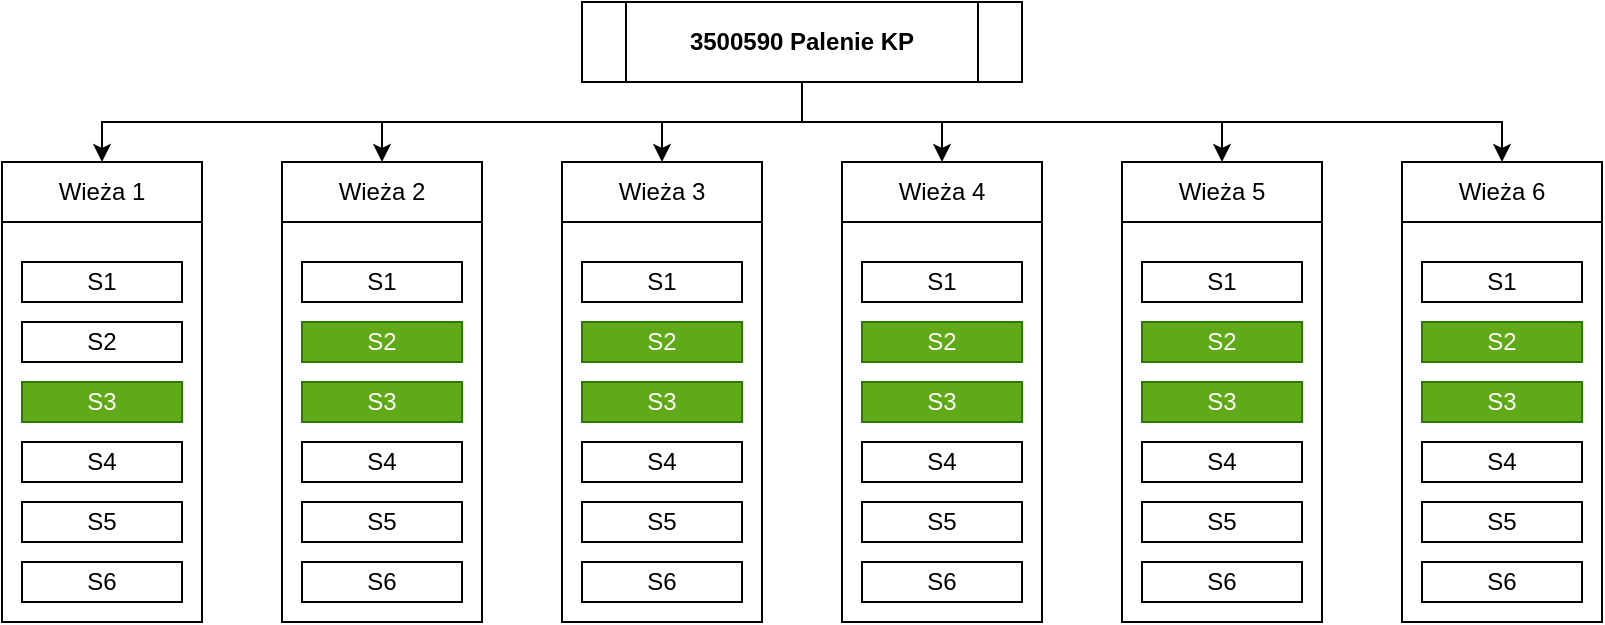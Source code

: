 <mxfile version="24.2.5" type="github">
  <diagram name="Strona-1" id="AZuU2RG3B2MmnvAVzGZ7">
    <mxGraphModel dx="1077" dy="652" grid="1" gridSize="10" guides="1" tooltips="1" connect="1" arrows="1" fold="1" page="1" pageScale="1" pageWidth="827" pageHeight="1169" math="0" shadow="0">
      <root>
        <mxCell id="0" />
        <mxCell id="1" parent="0" />
        <mxCell id="F-b2VLfFVy86jb7a6XMS-57" value="" style="rounded=0;whiteSpace=wrap;html=1;" vertex="1" parent="1">
          <mxGeometry x="140" y="80" width="100" height="230" as="geometry" />
        </mxCell>
        <mxCell id="F-b2VLfFVy86jb7a6XMS-58" value="" style="rounded=0;whiteSpace=wrap;html=1;" vertex="1" parent="1">
          <mxGeometry x="280" y="80" width="100" height="230" as="geometry" />
        </mxCell>
        <mxCell id="F-b2VLfFVy86jb7a6XMS-59" value="" style="rounded=0;whiteSpace=wrap;html=1;" vertex="1" parent="1">
          <mxGeometry x="420" y="80" width="100" height="230" as="geometry" />
        </mxCell>
        <mxCell id="F-b2VLfFVy86jb7a6XMS-60" value="" style="rounded=0;whiteSpace=wrap;html=1;" vertex="1" parent="1">
          <mxGeometry x="560" y="80" width="100" height="230" as="geometry" />
        </mxCell>
        <mxCell id="F-b2VLfFVy86jb7a6XMS-61" value="" style="rounded=0;whiteSpace=wrap;html=1;" vertex="1" parent="1">
          <mxGeometry x="700" y="80" width="100" height="230" as="geometry" />
        </mxCell>
        <mxCell id="F-b2VLfFVy86jb7a6XMS-56" value="" style="rounded=0;whiteSpace=wrap;html=1;" vertex="1" parent="1">
          <mxGeometry y="80" width="100" height="230" as="geometry" />
        </mxCell>
        <mxCell id="F-b2VLfFVy86jb7a6XMS-45" style="edgeStyle=orthogonalEdgeStyle;rounded=0;orthogonalLoop=1;jettySize=auto;html=1;exitX=0.5;exitY=1;exitDx=0;exitDy=0;entryX=0.5;entryY=0;entryDx=0;entryDy=0;" edge="1" parent="1" source="F-b2VLfFVy86jb7a6XMS-1" target="F-b2VLfFVy86jb7a6XMS-3">
          <mxGeometry relative="1" as="geometry" />
        </mxCell>
        <mxCell id="F-b2VLfFVy86jb7a6XMS-47" style="edgeStyle=orthogonalEdgeStyle;rounded=0;orthogonalLoop=1;jettySize=auto;html=1;exitX=0.5;exitY=1;exitDx=0;exitDy=0;entryX=0.5;entryY=0;entryDx=0;entryDy=0;" edge="1" parent="1" source="F-b2VLfFVy86jb7a6XMS-1" target="F-b2VLfFVy86jb7a6XMS-10">
          <mxGeometry relative="1" as="geometry" />
        </mxCell>
        <mxCell id="F-b2VLfFVy86jb7a6XMS-48" style="edgeStyle=orthogonalEdgeStyle;rounded=0;orthogonalLoop=1;jettySize=auto;html=1;exitX=0.5;exitY=1;exitDx=0;exitDy=0;entryX=0.5;entryY=0;entryDx=0;entryDy=0;" edge="1" parent="1" source="F-b2VLfFVy86jb7a6XMS-1" target="F-b2VLfFVy86jb7a6XMS-17">
          <mxGeometry relative="1" as="geometry" />
        </mxCell>
        <mxCell id="F-b2VLfFVy86jb7a6XMS-49" style="edgeStyle=orthogonalEdgeStyle;rounded=0;orthogonalLoop=1;jettySize=auto;html=1;exitX=0.5;exitY=1;exitDx=0;exitDy=0;" edge="1" parent="1" source="F-b2VLfFVy86jb7a6XMS-1" target="F-b2VLfFVy86jb7a6XMS-24">
          <mxGeometry relative="1" as="geometry" />
        </mxCell>
        <mxCell id="F-b2VLfFVy86jb7a6XMS-50" style="edgeStyle=orthogonalEdgeStyle;rounded=0;orthogonalLoop=1;jettySize=auto;html=1;exitX=0.5;exitY=1;exitDx=0;exitDy=0;entryX=0.5;entryY=0;entryDx=0;entryDy=0;" edge="1" parent="1" source="F-b2VLfFVy86jb7a6XMS-1" target="F-b2VLfFVy86jb7a6XMS-31">
          <mxGeometry relative="1" as="geometry" />
        </mxCell>
        <mxCell id="F-b2VLfFVy86jb7a6XMS-51" style="edgeStyle=orthogonalEdgeStyle;rounded=0;orthogonalLoop=1;jettySize=auto;html=1;exitX=0.5;exitY=1;exitDx=0;exitDy=0;" edge="1" parent="1" source="F-b2VLfFVy86jb7a6XMS-1" target="F-b2VLfFVy86jb7a6XMS-38">
          <mxGeometry relative="1" as="geometry" />
        </mxCell>
        <mxCell id="F-b2VLfFVy86jb7a6XMS-1" value="&lt;b&gt;3500590 Palenie KP&lt;/b&gt;" style="shape=process;whiteSpace=wrap;html=1;backgroundOutline=1;gradientColor=none;gradientDirection=radial;" vertex="1" parent="1">
          <mxGeometry x="290" width="220" height="40" as="geometry" />
        </mxCell>
        <mxCell id="F-b2VLfFVy86jb7a6XMS-3" value="Wieża 1" style="rounded=0;whiteSpace=wrap;html=1;" vertex="1" parent="1">
          <mxGeometry y="80" width="100" height="30" as="geometry" />
        </mxCell>
        <mxCell id="F-b2VLfFVy86jb7a6XMS-4" value="S1" style="rounded=0;whiteSpace=wrap;html=1;" vertex="1" parent="1">
          <mxGeometry x="10" y="130" width="80" height="20" as="geometry" />
        </mxCell>
        <mxCell id="F-b2VLfFVy86jb7a6XMS-5" value="S2" style="rounded=0;whiteSpace=wrap;html=1;" vertex="1" parent="1">
          <mxGeometry x="10" y="160" width="80" height="20" as="geometry" />
        </mxCell>
        <mxCell id="F-b2VLfFVy86jb7a6XMS-6" value="S3" style="rounded=0;whiteSpace=wrap;html=1;fillColor=#60a917;strokeColor=#2D7600;fontColor=#ffffff;" vertex="1" parent="1">
          <mxGeometry x="10" y="190" width="80" height="20" as="geometry" />
        </mxCell>
        <mxCell id="F-b2VLfFVy86jb7a6XMS-7" value="S4" style="rounded=0;whiteSpace=wrap;html=1;" vertex="1" parent="1">
          <mxGeometry x="10" y="220" width="80" height="20" as="geometry" />
        </mxCell>
        <mxCell id="F-b2VLfFVy86jb7a6XMS-8" value="S5" style="rounded=0;whiteSpace=wrap;html=1;" vertex="1" parent="1">
          <mxGeometry x="10" y="250" width="80" height="20" as="geometry" />
        </mxCell>
        <mxCell id="F-b2VLfFVy86jb7a6XMS-9" value="S6" style="rounded=0;whiteSpace=wrap;html=1;" vertex="1" parent="1">
          <mxGeometry x="10" y="280" width="80" height="20" as="geometry" />
        </mxCell>
        <mxCell id="F-b2VLfFVy86jb7a6XMS-10" value="Wieża 2" style="rounded=0;whiteSpace=wrap;html=1;" vertex="1" parent="1">
          <mxGeometry x="140" y="80" width="100" height="30" as="geometry" />
        </mxCell>
        <mxCell id="F-b2VLfFVy86jb7a6XMS-11" value="S1" style="rounded=0;whiteSpace=wrap;html=1;" vertex="1" parent="1">
          <mxGeometry x="150" y="130" width="80" height="20" as="geometry" />
        </mxCell>
        <mxCell id="F-b2VLfFVy86jb7a6XMS-12" value="S2" style="rounded=0;whiteSpace=wrap;html=1;fillColor=#60a917;strokeColor=#2D7600;fontColor=#ffffff;" vertex="1" parent="1">
          <mxGeometry x="150" y="160" width="80" height="20" as="geometry" />
        </mxCell>
        <mxCell id="F-b2VLfFVy86jb7a6XMS-13" value="S3" style="rounded=0;whiteSpace=wrap;html=1;fillColor=#60a917;strokeColor=#2D7600;fontColor=#ffffff;" vertex="1" parent="1">
          <mxGeometry x="150" y="190" width="80" height="20" as="geometry" />
        </mxCell>
        <mxCell id="F-b2VLfFVy86jb7a6XMS-14" value="S4" style="rounded=0;whiteSpace=wrap;html=1;" vertex="1" parent="1">
          <mxGeometry x="150" y="220" width="80" height="20" as="geometry" />
        </mxCell>
        <mxCell id="F-b2VLfFVy86jb7a6XMS-15" value="S5" style="rounded=0;whiteSpace=wrap;html=1;" vertex="1" parent="1">
          <mxGeometry x="150" y="250" width="80" height="20" as="geometry" />
        </mxCell>
        <mxCell id="F-b2VLfFVy86jb7a6XMS-16" value="S6" style="rounded=0;whiteSpace=wrap;html=1;" vertex="1" parent="1">
          <mxGeometry x="150" y="280" width="80" height="20" as="geometry" />
        </mxCell>
        <mxCell id="F-b2VLfFVy86jb7a6XMS-17" value="Wieża 3" style="rounded=0;whiteSpace=wrap;html=1;" vertex="1" parent="1">
          <mxGeometry x="280" y="80" width="100" height="30" as="geometry" />
        </mxCell>
        <mxCell id="F-b2VLfFVy86jb7a6XMS-18" value="S1" style="rounded=0;whiteSpace=wrap;html=1;" vertex="1" parent="1">
          <mxGeometry x="290" y="130" width="80" height="20" as="geometry" />
        </mxCell>
        <mxCell id="F-b2VLfFVy86jb7a6XMS-19" value="S2" style="rounded=0;whiteSpace=wrap;html=1;fillColor=#60a917;strokeColor=#2D7600;fontColor=#ffffff;" vertex="1" parent="1">
          <mxGeometry x="290" y="160" width="80" height="20" as="geometry" />
        </mxCell>
        <mxCell id="F-b2VLfFVy86jb7a6XMS-20" value="S3" style="rounded=0;whiteSpace=wrap;html=1;fillColor=#60a917;strokeColor=#2D7600;fontColor=#ffffff;" vertex="1" parent="1">
          <mxGeometry x="290" y="190" width="80" height="20" as="geometry" />
        </mxCell>
        <mxCell id="F-b2VLfFVy86jb7a6XMS-21" value="S4" style="rounded=0;whiteSpace=wrap;html=1;" vertex="1" parent="1">
          <mxGeometry x="290" y="220" width="80" height="20" as="geometry" />
        </mxCell>
        <mxCell id="F-b2VLfFVy86jb7a6XMS-22" value="S5" style="rounded=0;whiteSpace=wrap;html=1;" vertex="1" parent="1">
          <mxGeometry x="290" y="250" width="80" height="20" as="geometry" />
        </mxCell>
        <mxCell id="F-b2VLfFVy86jb7a6XMS-23" value="S6" style="rounded=0;whiteSpace=wrap;html=1;" vertex="1" parent="1">
          <mxGeometry x="290" y="280" width="80" height="20" as="geometry" />
        </mxCell>
        <mxCell id="F-b2VLfFVy86jb7a6XMS-24" value="Wieża 4" style="rounded=0;whiteSpace=wrap;html=1;" vertex="1" parent="1">
          <mxGeometry x="420" y="80" width="100" height="30" as="geometry" />
        </mxCell>
        <mxCell id="F-b2VLfFVy86jb7a6XMS-25" value="S1" style="rounded=0;whiteSpace=wrap;html=1;" vertex="1" parent="1">
          <mxGeometry x="430" y="130" width="80" height="20" as="geometry" />
        </mxCell>
        <mxCell id="F-b2VLfFVy86jb7a6XMS-26" value="S2" style="rounded=0;whiteSpace=wrap;html=1;fillColor=#60a917;strokeColor=#2D7600;fontColor=#ffffff;" vertex="1" parent="1">
          <mxGeometry x="430" y="160" width="80" height="20" as="geometry" />
        </mxCell>
        <mxCell id="F-b2VLfFVy86jb7a6XMS-27" value="S3" style="rounded=0;whiteSpace=wrap;html=1;fillColor=#60a917;strokeColor=#2D7600;fontColor=#ffffff;" vertex="1" parent="1">
          <mxGeometry x="430" y="190" width="80" height="20" as="geometry" />
        </mxCell>
        <mxCell id="F-b2VLfFVy86jb7a6XMS-28" value="S4" style="rounded=0;whiteSpace=wrap;html=1;" vertex="1" parent="1">
          <mxGeometry x="430" y="220" width="80" height="20" as="geometry" />
        </mxCell>
        <mxCell id="F-b2VLfFVy86jb7a6XMS-29" value="S5" style="rounded=0;whiteSpace=wrap;html=1;" vertex="1" parent="1">
          <mxGeometry x="430" y="250" width="80" height="20" as="geometry" />
        </mxCell>
        <mxCell id="F-b2VLfFVy86jb7a6XMS-30" value="S6" style="rounded=0;whiteSpace=wrap;html=1;" vertex="1" parent="1">
          <mxGeometry x="430" y="280" width="80" height="20" as="geometry" />
        </mxCell>
        <mxCell id="F-b2VLfFVy86jb7a6XMS-31" value="Wieża 5" style="rounded=0;whiteSpace=wrap;html=1;" vertex="1" parent="1">
          <mxGeometry x="560" y="80" width="100" height="30" as="geometry" />
        </mxCell>
        <mxCell id="F-b2VLfFVy86jb7a6XMS-32" value="S1" style="rounded=0;whiteSpace=wrap;html=1;" vertex="1" parent="1">
          <mxGeometry x="570" y="130" width="80" height="20" as="geometry" />
        </mxCell>
        <mxCell id="F-b2VLfFVy86jb7a6XMS-33" value="S2" style="rounded=0;whiteSpace=wrap;html=1;fillColor=#60a917;strokeColor=#2D7600;fontColor=#ffffff;" vertex="1" parent="1">
          <mxGeometry x="570" y="160" width="80" height="20" as="geometry" />
        </mxCell>
        <mxCell id="F-b2VLfFVy86jb7a6XMS-34" value="S3" style="rounded=0;whiteSpace=wrap;html=1;fillColor=#60a917;strokeColor=#2D7600;fontColor=#ffffff;" vertex="1" parent="1">
          <mxGeometry x="570" y="190" width="80" height="20" as="geometry" />
        </mxCell>
        <mxCell id="F-b2VLfFVy86jb7a6XMS-35" value="S4" style="rounded=0;whiteSpace=wrap;html=1;" vertex="1" parent="1">
          <mxGeometry x="570" y="220" width="80" height="20" as="geometry" />
        </mxCell>
        <mxCell id="F-b2VLfFVy86jb7a6XMS-36" value="S5" style="rounded=0;whiteSpace=wrap;html=1;" vertex="1" parent="1">
          <mxGeometry x="570" y="250" width="80" height="20" as="geometry" />
        </mxCell>
        <mxCell id="F-b2VLfFVy86jb7a6XMS-37" value="S6" style="rounded=0;whiteSpace=wrap;html=1;" vertex="1" parent="1">
          <mxGeometry x="570" y="280" width="80" height="20" as="geometry" />
        </mxCell>
        <mxCell id="F-b2VLfFVy86jb7a6XMS-38" value="Wieża 6" style="rounded=0;whiteSpace=wrap;html=1;" vertex="1" parent="1">
          <mxGeometry x="700" y="80" width="100" height="30" as="geometry" />
        </mxCell>
        <mxCell id="F-b2VLfFVy86jb7a6XMS-39" value="S1" style="rounded=0;whiteSpace=wrap;html=1;" vertex="1" parent="1">
          <mxGeometry x="710" y="130" width="80" height="20" as="geometry" />
        </mxCell>
        <mxCell id="F-b2VLfFVy86jb7a6XMS-40" value="S2" style="rounded=0;whiteSpace=wrap;html=1;fillColor=#60a917;strokeColor=#2D7600;fontColor=#ffffff;" vertex="1" parent="1">
          <mxGeometry x="710" y="160" width="80" height="20" as="geometry" />
        </mxCell>
        <mxCell id="F-b2VLfFVy86jb7a6XMS-41" value="S3" style="rounded=0;whiteSpace=wrap;html=1;fillColor=#60a917;strokeColor=#2D7600;fontColor=#ffffff;" vertex="1" parent="1">
          <mxGeometry x="710" y="190" width="80" height="20" as="geometry" />
        </mxCell>
        <mxCell id="F-b2VLfFVy86jb7a6XMS-42" value="S4" style="rounded=0;whiteSpace=wrap;html=1;" vertex="1" parent="1">
          <mxGeometry x="710" y="220" width="80" height="20" as="geometry" />
        </mxCell>
        <mxCell id="F-b2VLfFVy86jb7a6XMS-43" value="S5" style="rounded=0;whiteSpace=wrap;html=1;" vertex="1" parent="1">
          <mxGeometry x="710" y="250" width="80" height="20" as="geometry" />
        </mxCell>
        <mxCell id="F-b2VLfFVy86jb7a6XMS-44" value="S6" style="rounded=0;whiteSpace=wrap;html=1;" vertex="1" parent="1">
          <mxGeometry x="710" y="280" width="80" height="20" as="geometry" />
        </mxCell>
      </root>
    </mxGraphModel>
  </diagram>
</mxfile>
